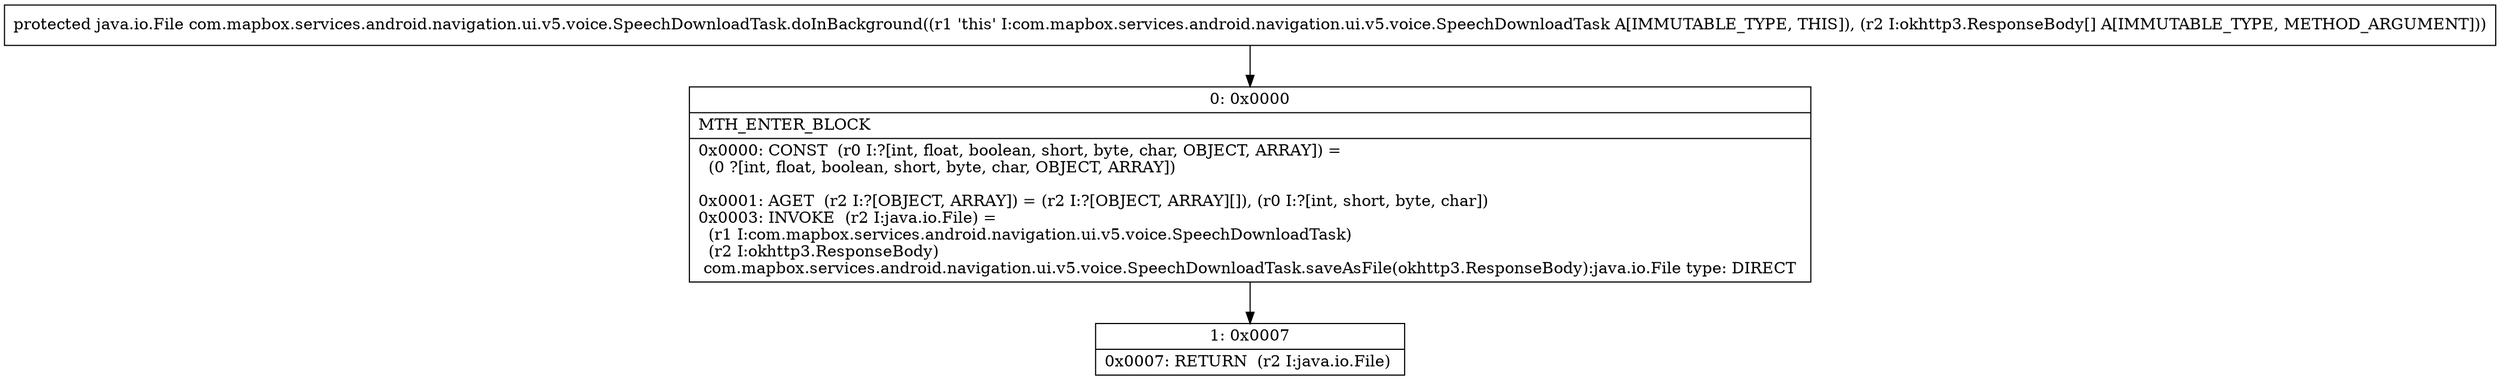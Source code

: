 digraph "CFG forcom.mapbox.services.android.navigation.ui.v5.voice.SpeechDownloadTask.doInBackground([Lokhttp3\/ResponseBody;)Ljava\/io\/File;" {
Node_0 [shape=record,label="{0\:\ 0x0000|MTH_ENTER_BLOCK\l|0x0000: CONST  (r0 I:?[int, float, boolean, short, byte, char, OBJECT, ARRAY]) = \l  (0 ?[int, float, boolean, short, byte, char, OBJECT, ARRAY])\l \l0x0001: AGET  (r2 I:?[OBJECT, ARRAY]) = (r2 I:?[OBJECT, ARRAY][]), (r0 I:?[int, short, byte, char]) \l0x0003: INVOKE  (r2 I:java.io.File) = \l  (r1 I:com.mapbox.services.android.navigation.ui.v5.voice.SpeechDownloadTask)\l  (r2 I:okhttp3.ResponseBody)\l com.mapbox.services.android.navigation.ui.v5.voice.SpeechDownloadTask.saveAsFile(okhttp3.ResponseBody):java.io.File type: DIRECT \l}"];
Node_1 [shape=record,label="{1\:\ 0x0007|0x0007: RETURN  (r2 I:java.io.File) \l}"];
MethodNode[shape=record,label="{protected java.io.File com.mapbox.services.android.navigation.ui.v5.voice.SpeechDownloadTask.doInBackground((r1 'this' I:com.mapbox.services.android.navigation.ui.v5.voice.SpeechDownloadTask A[IMMUTABLE_TYPE, THIS]), (r2 I:okhttp3.ResponseBody[] A[IMMUTABLE_TYPE, METHOD_ARGUMENT])) }"];
MethodNode -> Node_0;
Node_0 -> Node_1;
}

